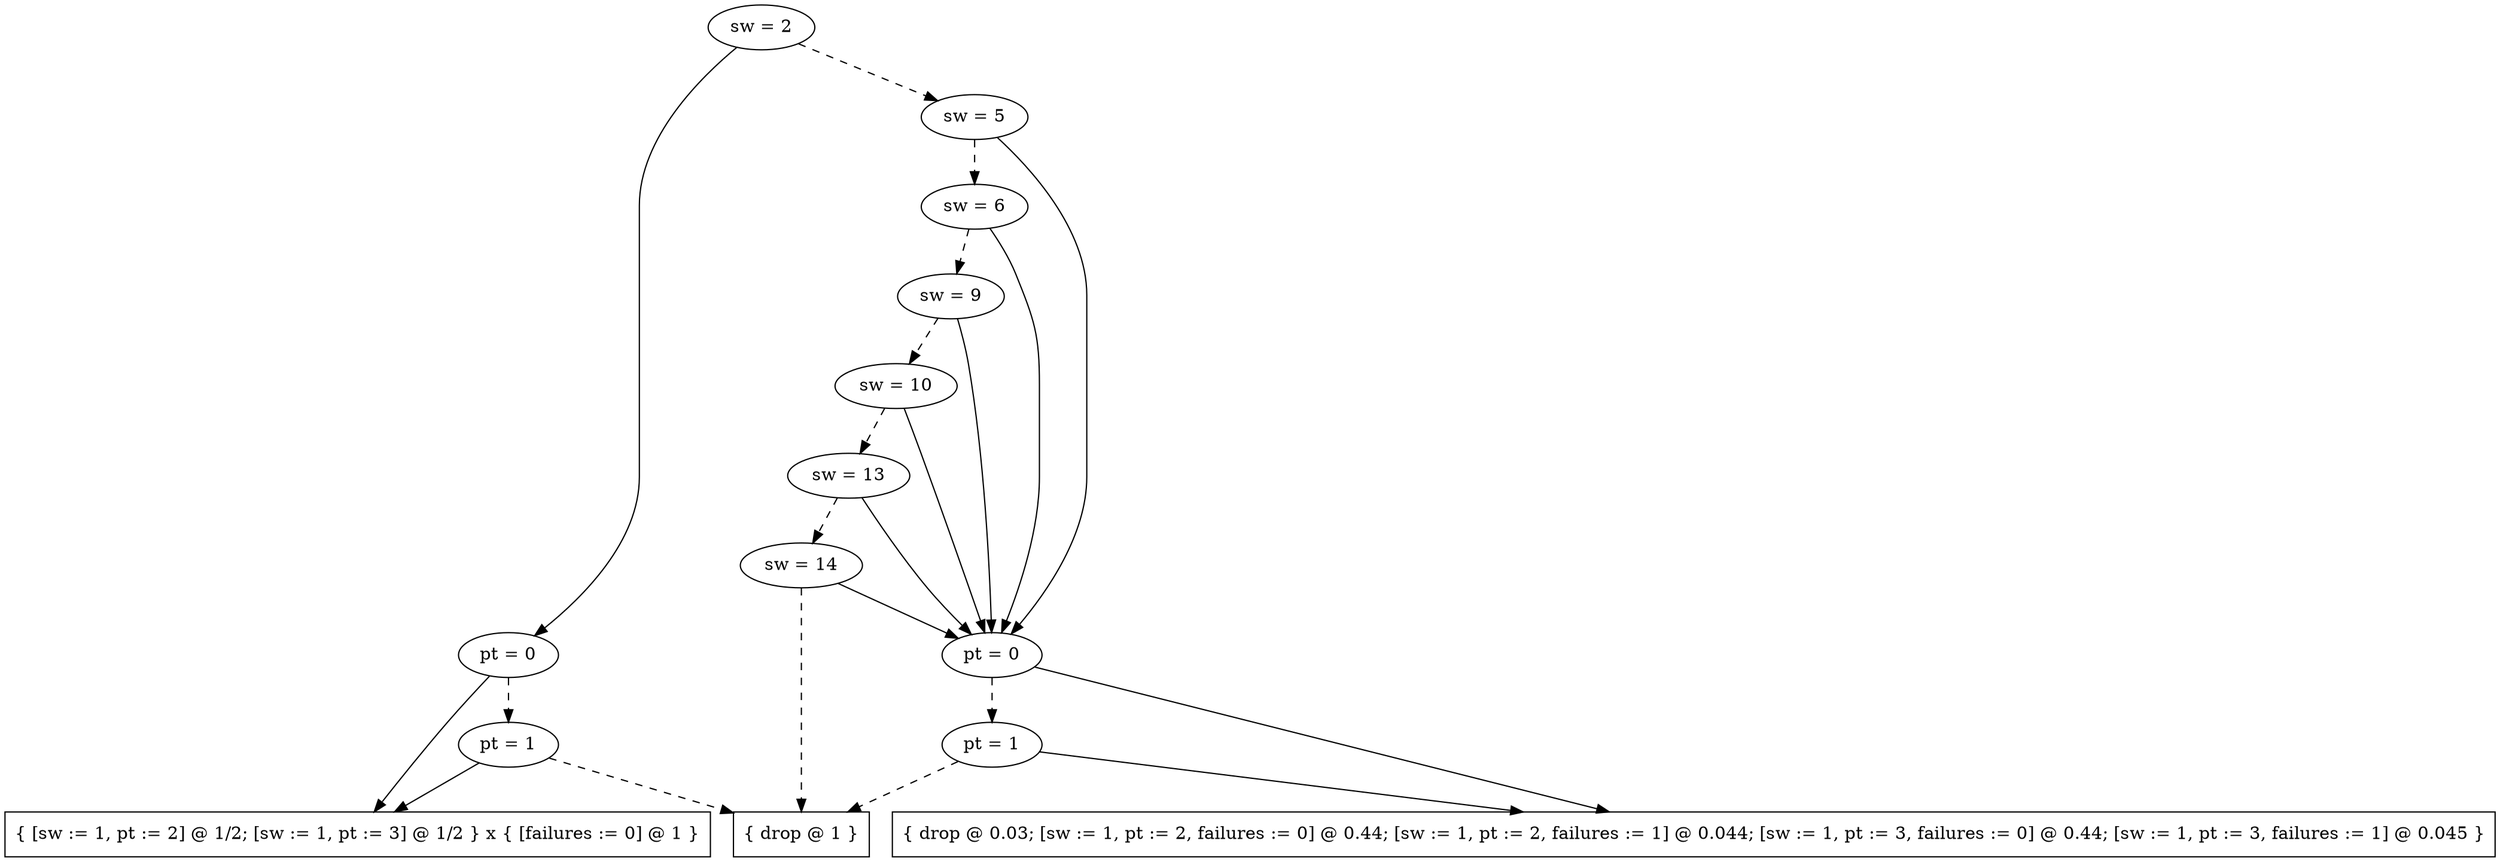 digraph tdk {
1218 [label="sw = 2"];
1218 -> 1203;
1218 -> 1216 [style="dashed"];
1203 [label="pt = 0"];
1203 -> 1122;
1203 -> 1149 [style="dashed"];
1122 [shape=box label="{ [sw := 1, pt := 2] @ 1/2; [sw := 1, pt := 3] @ 1/2 } x { [failures := 0] @ 1 }"];
1149 [label="pt = 1"];
1149 -> 1122;
1149 -> 0 [style="dashed"];
0 [shape=box label="{ drop @ 1 }"];
1216 [label="sw = 5"];
1216 -> 1188;
1216 -> 1214 [style="dashed"];
1188 [label="pt = 0"];
1188 -> 1107;
1188 -> 1134 [style="dashed"];
1107 [shape=box label="{ drop @ 0.03; [sw := 1, pt := 2, failures := 0] @ 0.44; [sw := 1, pt := 2, failures := 1] @ 0.044; [sw := 1, pt := 3, failures := 0] @ 0.44; [sw := 1, pt := 3, failures := 1] @ 0.045 }"];
1134 [label="pt = 1"];
1134 -> 1107;
1134 -> 0 [style="dashed"];
1214 [label="sw = 6"];
1214 -> 1188;
1214 -> 1212 [style="dashed"];
1212 [label="sw = 9"];
1212 -> 1188;
1212 -> 1210 [style="dashed"];
1210 [label="sw = 10"];
1210 -> 1188;
1210 -> 1208 [style="dashed"];
1208 [label="sw = 13"];
1208 -> 1188;
1208 -> 1206 [style="dashed"];
1206 [label="sw = 14"];
1206 -> 1188;
1206 -> 0 [style="dashed"];
{rank=same; 1210 ;}
{rank=same; 1149 1134 ;}
{rank=same; 1216 ;}
{rank=same; 1212 ;}
{rank=same; 1218 ;}
{rank=same; 1206 ;}
{rank=same; 1208 ;}
{rank=same; 1214 ;}
{rank=same; 1203 1188 ;}
}
